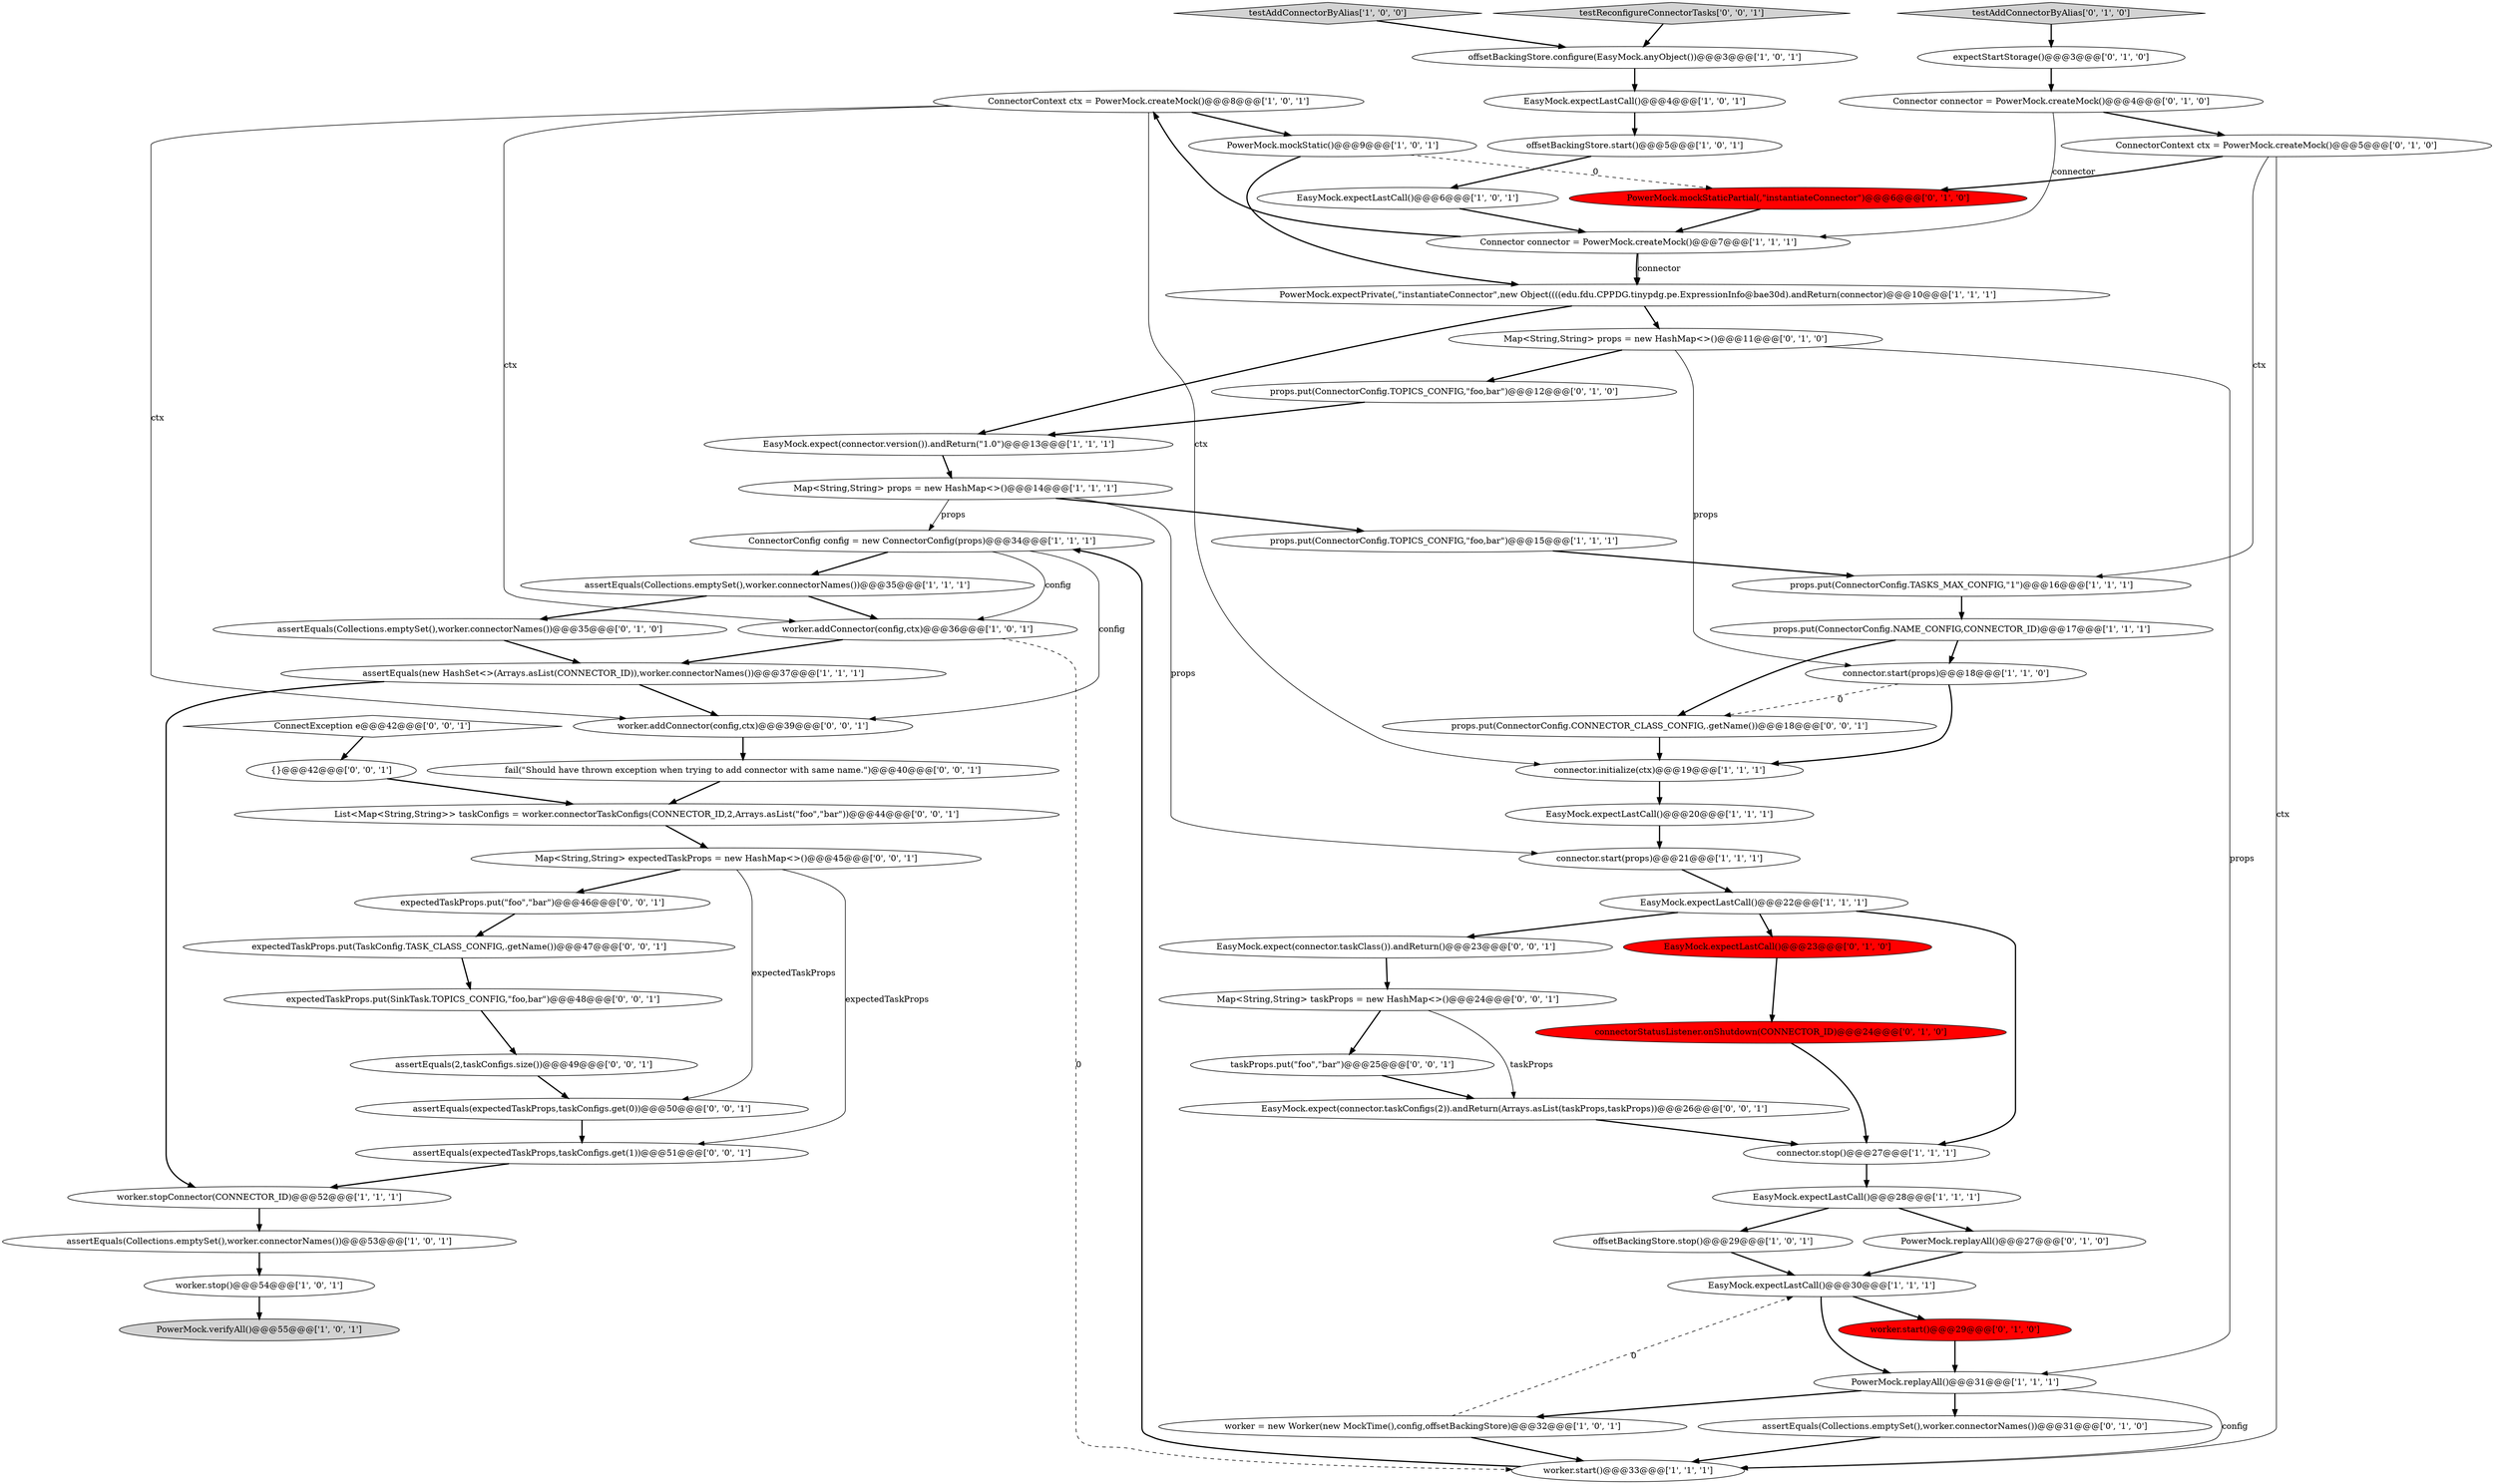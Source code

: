 digraph {
22 [style = filled, label = "ConnectorConfig config = new ConnectorConfig(props)@@@34@@@['1', '1', '1']", fillcolor = white, shape = ellipse image = "AAA0AAABBB1BBB"];
29 [style = filled, label = "worker.stop()@@@54@@@['1', '0', '1']", fillcolor = white, shape = ellipse image = "AAA0AAABBB1BBB"];
31 [style = filled, label = "ConnectorContext ctx = PowerMock.createMock()@@@8@@@['1', '0', '1']", fillcolor = white, shape = ellipse image = "AAA0AAABBB1BBB"];
40 [style = filled, label = "Connector connector = PowerMock.createMock()@@@4@@@['0', '1', '0']", fillcolor = white, shape = ellipse image = "AAA0AAABBB2BBB"];
14 [style = filled, label = "props.put(ConnectorConfig.TASKS_MAX_CONFIG,\"1\")@@@16@@@['1', '1', '1']", fillcolor = white, shape = ellipse image = "AAA0AAABBB1BBB"];
43 [style = filled, label = "Map<String,String> props = new HashMap<>()@@@11@@@['0', '1', '0']", fillcolor = white, shape = ellipse image = "AAA0AAABBB2BBB"];
4 [style = filled, label = "worker.start()@@@33@@@['1', '1', '1']", fillcolor = white, shape = ellipse image = "AAA0AAABBB1BBB"];
5 [style = filled, label = "assertEquals(Collections.emptySet(),worker.connectorNames())@@@35@@@['1', '1', '1']", fillcolor = white, shape = ellipse image = "AAA0AAABBB1BBB"];
20 [style = filled, label = "EasyMock.expectLastCall()@@@4@@@['1', '0', '1']", fillcolor = white, shape = ellipse image = "AAA0AAABBB1BBB"];
56 [style = filled, label = "props.put(ConnectorConfig.CONNECTOR_CLASS_CONFIG,.getName())@@@18@@@['0', '0', '1']", fillcolor = white, shape = ellipse image = "AAA0AAABBB3BBB"];
13 [style = filled, label = "connector.initialize(ctx)@@@19@@@['1', '1', '1']", fillcolor = white, shape = ellipse image = "AAA0AAABBB1BBB"];
17 [style = filled, label = "PowerMock.verifyAll()@@@55@@@['1', '0', '1']", fillcolor = lightgray, shape = ellipse image = "AAA0AAABBB1BBB"];
53 [style = filled, label = "worker.addConnector(config,ctx)@@@39@@@['0', '0', '1']", fillcolor = white, shape = ellipse image = "AAA0AAABBB3BBB"];
59 [style = filled, label = "List<Map<String,String>> taskConfigs = worker.connectorTaskConfigs(CONNECTOR_ID,2,Arrays.asList(\"foo\",\"bar\"))@@@44@@@['0', '0', '1']", fillcolor = white, shape = ellipse image = "AAA0AAABBB3BBB"];
0 [style = filled, label = "offsetBackingStore.stop()@@@29@@@['1', '0', '1']", fillcolor = white, shape = ellipse image = "AAA0AAABBB1BBB"];
39 [style = filled, label = "worker.start()@@@29@@@['0', '1', '0']", fillcolor = red, shape = ellipse image = "AAA1AAABBB2BBB"];
51 [style = filled, label = "expectedTaskProps.put(TaskConfig.TASK_CLASS_CONFIG,.getName())@@@47@@@['0', '0', '1']", fillcolor = white, shape = ellipse image = "AAA0AAABBB3BBB"];
21 [style = filled, label = "EasyMock.expectLastCall()@@@28@@@['1', '1', '1']", fillcolor = white, shape = ellipse image = "AAA0AAABBB1BBB"];
64 [style = filled, label = "Map<String,String> taskProps = new HashMap<>()@@@24@@@['0', '0', '1']", fillcolor = white, shape = ellipse image = "AAA0AAABBB3BBB"];
16 [style = filled, label = "assertEquals(new HashSet<>(Arrays.asList(CONNECTOR_ID)),worker.connectorNames())@@@37@@@['1', '1', '1']", fillcolor = white, shape = ellipse image = "AAA0AAABBB1BBB"];
15 [style = filled, label = "EasyMock.expectLastCall()@@@6@@@['1', '0', '1']", fillcolor = white, shape = ellipse image = "AAA0AAABBB1BBB"];
50 [style = filled, label = "expectedTaskProps.put(SinkTask.TOPICS_CONFIG,\"foo,bar\")@@@48@@@['0', '0', '1']", fillcolor = white, shape = ellipse image = "AAA0AAABBB3BBB"];
55 [style = filled, label = "EasyMock.expect(connector.taskClass()).andReturn()@@@23@@@['0', '0', '1']", fillcolor = white, shape = ellipse image = "AAA0AAABBB3BBB"];
60 [style = filled, label = "EasyMock.expect(connector.taskConfigs(2)).andReturn(Arrays.asList(taskProps,taskProps))@@@26@@@['0', '0', '1']", fillcolor = white, shape = ellipse image = "AAA0AAABBB3BBB"];
38 [style = filled, label = "assertEquals(Collections.emptySet(),worker.connectorNames())@@@35@@@['0', '1', '0']", fillcolor = white, shape = ellipse image = "AAA0AAABBB2BBB"];
48 [style = filled, label = "expectedTaskProps.put(\"foo\",\"bar\")@@@46@@@['0', '0', '1']", fillcolor = white, shape = ellipse image = "AAA0AAABBB3BBB"];
57 [style = filled, label = "taskProps.put(\"foo\",\"bar\")@@@25@@@['0', '0', '1']", fillcolor = white, shape = ellipse image = "AAA0AAABBB3BBB"];
49 [style = filled, label = "ConnectException e@@@42@@@['0', '0', '1']", fillcolor = white, shape = diamond image = "AAA0AAABBB3BBB"];
32 [style = filled, label = "offsetBackingStore.configure(EasyMock.anyObject())@@@3@@@['1', '0', '1']", fillcolor = white, shape = ellipse image = "AAA0AAABBB1BBB"];
27 [style = filled, label = "EasyMock.expectLastCall()@@@30@@@['1', '1', '1']", fillcolor = white, shape = ellipse image = "AAA0AAABBB1BBB"];
41 [style = filled, label = "PowerMock.mockStaticPartial(,\"instantiateConnector\")@@@6@@@['0', '1', '0']", fillcolor = red, shape = ellipse image = "AAA1AAABBB2BBB"];
25 [style = filled, label = "connector.start(props)@@@18@@@['1', '1', '0']", fillcolor = white, shape = ellipse image = "AAA0AAABBB1BBB"];
1 [style = filled, label = "PowerMock.replayAll()@@@31@@@['1', '1', '1']", fillcolor = white, shape = ellipse image = "AAA0AAABBB1BBB"];
33 [style = filled, label = "Connector connector = PowerMock.createMock()@@@7@@@['1', '1', '1']", fillcolor = white, shape = ellipse image = "AAA0AAABBB1BBB"];
58 [style = filled, label = "Map<String,String> expectedTaskProps = new HashMap<>()@@@45@@@['0', '0', '1']", fillcolor = white, shape = ellipse image = "AAA0AAABBB3BBB"];
24 [style = filled, label = "props.put(ConnectorConfig.NAME_CONFIG,CONNECTOR_ID)@@@17@@@['1', '1', '1']", fillcolor = white, shape = ellipse image = "AAA0AAABBB1BBB"];
9 [style = filled, label = "worker.stopConnector(CONNECTOR_ID)@@@52@@@['1', '1', '1']", fillcolor = white, shape = ellipse image = "AAA0AAABBB1BBB"];
18 [style = filled, label = "testAddConnectorByAlias['1', '0', '0']", fillcolor = lightgray, shape = diamond image = "AAA0AAABBB1BBB"];
23 [style = filled, label = "connector.start(props)@@@21@@@['1', '1', '1']", fillcolor = white, shape = ellipse image = "AAA0AAABBB1BBB"];
26 [style = filled, label = "offsetBackingStore.start()@@@5@@@['1', '0', '1']", fillcolor = white, shape = ellipse image = "AAA0AAABBB1BBB"];
42 [style = filled, label = "expectStartStorage()@@@3@@@['0', '1', '0']", fillcolor = white, shape = ellipse image = "AAA0AAABBB2BBB"];
47 [style = filled, label = "assertEquals(expectedTaskProps,taskConfigs.get(0))@@@50@@@['0', '0', '1']", fillcolor = white, shape = ellipse image = "AAA0AAABBB3BBB"];
7 [style = filled, label = "Map<String,String> props = new HashMap<>()@@@14@@@['1', '1', '1']", fillcolor = white, shape = ellipse image = "AAA0AAABBB1BBB"];
12 [style = filled, label = "props.put(ConnectorConfig.TOPICS_CONFIG,\"foo,bar\")@@@15@@@['1', '1', '1']", fillcolor = white, shape = ellipse image = "AAA0AAABBB1BBB"];
35 [style = filled, label = "EasyMock.expectLastCall()@@@23@@@['0', '1', '0']", fillcolor = red, shape = ellipse image = "AAA1AAABBB2BBB"];
61 [style = filled, label = "{}@@@42@@@['0', '0', '1']", fillcolor = white, shape = ellipse image = "AAA0AAABBB3BBB"];
62 [style = filled, label = "assertEquals(expectedTaskProps,taskConfigs.get(1))@@@51@@@['0', '0', '1']", fillcolor = white, shape = ellipse image = "AAA0AAABBB3BBB"];
11 [style = filled, label = "PowerMock.mockStatic()@@@9@@@['1', '0', '1']", fillcolor = white, shape = ellipse image = "AAA0AAABBB1BBB"];
36 [style = filled, label = "PowerMock.replayAll()@@@27@@@['0', '1', '0']", fillcolor = white, shape = ellipse image = "AAA0AAABBB2BBB"];
37 [style = filled, label = "ConnectorContext ctx = PowerMock.createMock()@@@5@@@['0', '1', '0']", fillcolor = white, shape = ellipse image = "AAA0AAABBB2BBB"];
10 [style = filled, label = "EasyMock.expectLastCall()@@@20@@@['1', '1', '1']", fillcolor = white, shape = ellipse image = "AAA0AAABBB1BBB"];
19 [style = filled, label = "PowerMock.expectPrivate(,\"instantiateConnector\",new Object((((edu.fdu.CPPDG.tinypdg.pe.ExpressionInfo@bae30d).andReturn(connector)@@@10@@@['1', '1', '1']", fillcolor = white, shape = ellipse image = "AAA0AAABBB1BBB"];
63 [style = filled, label = "fail(\"Should have thrown exception when trying to add connector with same name.\")@@@40@@@['0', '0', '1']", fillcolor = white, shape = ellipse image = "AAA0AAABBB3BBB"];
54 [style = filled, label = "testReconfigureConnectorTasks['0', '0', '1']", fillcolor = lightgray, shape = diamond image = "AAA0AAABBB3BBB"];
2 [style = filled, label = "connector.stop()@@@27@@@['1', '1', '1']", fillcolor = white, shape = ellipse image = "AAA0AAABBB1BBB"];
28 [style = filled, label = "worker.addConnector(config,ctx)@@@36@@@['1', '0', '1']", fillcolor = white, shape = ellipse image = "AAA0AAABBB1BBB"];
30 [style = filled, label = "EasyMock.expect(connector.version()).andReturn(\"1.0\")@@@13@@@['1', '1', '1']", fillcolor = white, shape = ellipse image = "AAA0AAABBB1BBB"];
46 [style = filled, label = "connectorStatusListener.onShutdown(CONNECTOR_ID)@@@24@@@['0', '1', '0']", fillcolor = red, shape = ellipse image = "AAA1AAABBB2BBB"];
6 [style = filled, label = "worker = new Worker(new MockTime(),config,offsetBackingStore)@@@32@@@['1', '0', '1']", fillcolor = white, shape = ellipse image = "AAA0AAABBB1BBB"];
45 [style = filled, label = "testAddConnectorByAlias['0', '1', '0']", fillcolor = lightgray, shape = diamond image = "AAA0AAABBB2BBB"];
44 [style = filled, label = "assertEquals(Collections.emptySet(),worker.connectorNames())@@@31@@@['0', '1', '0']", fillcolor = white, shape = ellipse image = "AAA0AAABBB2BBB"];
8 [style = filled, label = "assertEquals(Collections.emptySet(),worker.connectorNames())@@@53@@@['1', '0', '1']", fillcolor = white, shape = ellipse image = "AAA0AAABBB1BBB"];
52 [style = filled, label = "assertEquals(2,taskConfigs.size())@@@49@@@['0', '0', '1']", fillcolor = white, shape = ellipse image = "AAA0AAABBB3BBB"];
3 [style = filled, label = "EasyMock.expectLastCall()@@@22@@@['1', '1', '1']", fillcolor = white, shape = ellipse image = "AAA0AAABBB1BBB"];
34 [style = filled, label = "props.put(ConnectorConfig.TOPICS_CONFIG,\"foo,bar\")@@@12@@@['0', '1', '0']", fillcolor = white, shape = ellipse image = "AAA0AAABBB2BBB"];
14->24 [style = bold, label=""];
25->56 [style = dashed, label="0"];
43->25 [style = solid, label="props"];
20->26 [style = bold, label=""];
46->2 [style = bold, label=""];
53->63 [style = bold, label=""];
59->58 [style = bold, label=""];
61->59 [style = bold, label=""];
5->28 [style = bold, label=""];
5->38 [style = bold, label=""];
31->13 [style = solid, label="ctx"];
40->33 [style = solid, label="connector"];
3->35 [style = bold, label=""];
48->51 [style = bold, label=""];
52->47 [style = bold, label=""];
21->36 [style = bold, label=""];
51->50 [style = bold, label=""];
62->9 [style = bold, label=""];
26->15 [style = bold, label=""];
18->32 [style = bold, label=""];
45->42 [style = bold, label=""];
31->53 [style = solid, label="ctx"];
55->64 [style = bold, label=""];
32->20 [style = bold, label=""];
16->9 [style = bold, label=""];
58->62 [style = solid, label="expectedTaskProps"];
40->37 [style = bold, label=""];
37->4 [style = solid, label="ctx"];
1->44 [style = bold, label=""];
21->0 [style = bold, label=""];
57->60 [style = bold, label=""];
7->23 [style = solid, label="props"];
23->3 [style = bold, label=""];
9->8 [style = bold, label=""];
7->22 [style = solid, label="props"];
22->5 [style = bold, label=""];
42->40 [style = bold, label=""];
31->11 [style = bold, label=""];
6->4 [style = bold, label=""];
3->2 [style = bold, label=""];
44->4 [style = bold, label=""];
6->27 [style = dashed, label="0"];
2->21 [style = bold, label=""];
30->7 [style = bold, label=""];
56->13 [style = bold, label=""];
28->4 [style = dashed, label="0"];
12->14 [style = bold, label=""];
43->1 [style = solid, label="props"];
58->47 [style = solid, label="expectedTaskProps"];
43->34 [style = bold, label=""];
4->22 [style = bold, label=""];
64->57 [style = bold, label=""];
15->33 [style = bold, label=""];
13->10 [style = bold, label=""];
24->56 [style = bold, label=""];
29->17 [style = bold, label=""];
60->2 [style = bold, label=""];
63->59 [style = bold, label=""];
37->41 [style = bold, label=""];
64->60 [style = solid, label="taskProps"];
38->16 [style = bold, label=""];
49->61 [style = bold, label=""];
3->55 [style = bold, label=""];
47->62 [style = bold, label=""];
27->39 [style = bold, label=""];
1->6 [style = bold, label=""];
58->48 [style = bold, label=""];
33->19 [style = solid, label="connector"];
10->23 [style = bold, label=""];
24->25 [style = bold, label=""];
39->1 [style = bold, label=""];
22->28 [style = solid, label="config"];
41->33 [style = bold, label=""];
33->19 [style = bold, label=""];
1->4 [style = solid, label="config"];
19->43 [style = bold, label=""];
22->53 [style = solid, label="config"];
27->1 [style = bold, label=""];
7->12 [style = bold, label=""];
25->13 [style = bold, label=""];
0->27 [style = bold, label=""];
37->14 [style = solid, label="ctx"];
31->28 [style = solid, label="ctx"];
11->19 [style = bold, label=""];
28->16 [style = bold, label=""];
16->53 [style = bold, label=""];
34->30 [style = bold, label=""];
50->52 [style = bold, label=""];
36->27 [style = bold, label=""];
11->41 [style = dashed, label="0"];
33->31 [style = bold, label=""];
54->32 [style = bold, label=""];
8->29 [style = bold, label=""];
19->30 [style = bold, label=""];
35->46 [style = bold, label=""];
}
